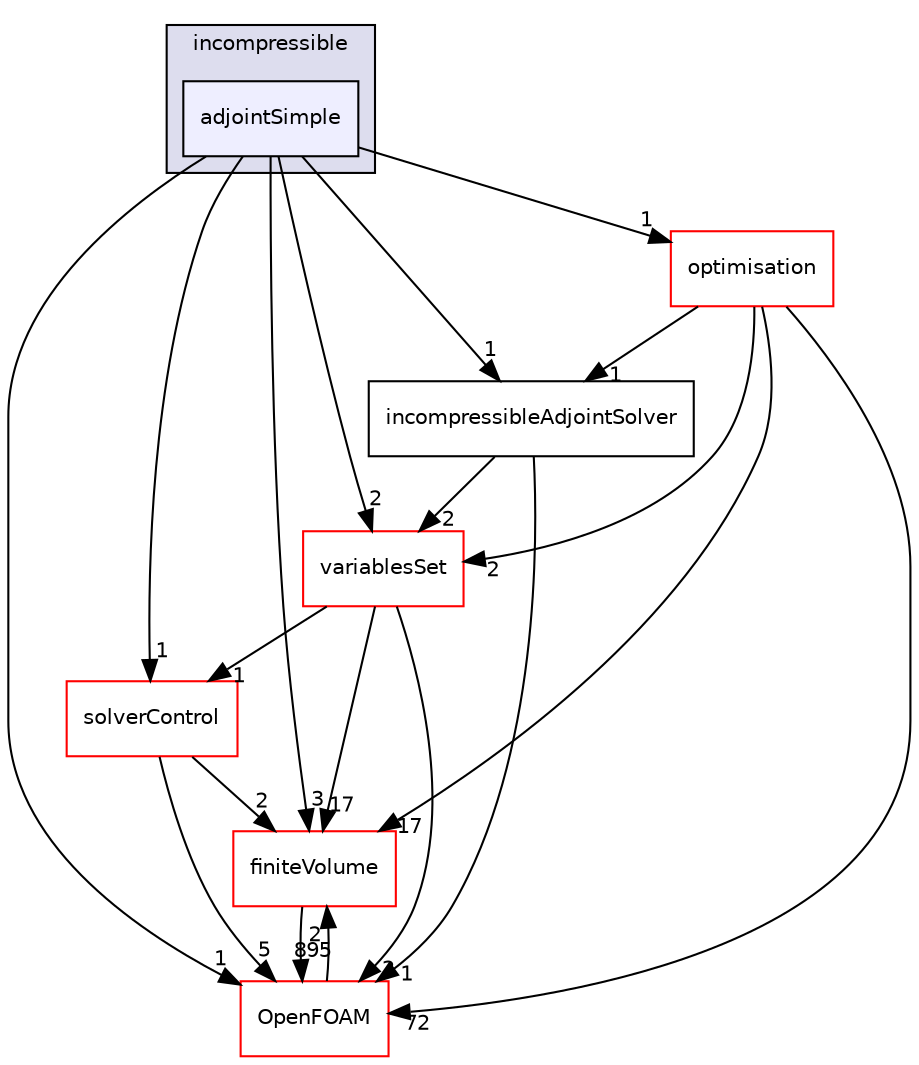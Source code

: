 digraph "src/optimisation/adjointOptimisation/adjoint/solvers/adjointSolvers/incompressible/adjointSimple" {
  bgcolor=transparent;
  compound=true
  node [ fontsize="10", fontname="Helvetica"];
  edge [ labelfontsize="10", labelfontname="Helvetica"];
  subgraph clusterdir_b49ff25875ce6c05d657e090e4369d3d {
    graph [ bgcolor="#ddddee", pencolor="black", label="incompressible" fontname="Helvetica", fontsize="10", URL="dir_b49ff25875ce6c05d657e090e4369d3d.html"]
  dir_457081c026da7d1e44adcd48d7c6463a [shape=box, label="adjointSimple", style="filled", fillcolor="#eeeeff", pencolor="black", URL="dir_457081c026da7d1e44adcd48d7c6463a.html"];
  }
  dir_9bd15774b555cf7259a6fa18f99fe99b [shape=box label="finiteVolume" color="red" URL="dir_9bd15774b555cf7259a6fa18f99fe99b.html"];
  dir_4c08a66c3363b1709c4529c1c6cd2d18 [shape=box label="optimisation" color="red" URL="dir_4c08a66c3363b1709c4529c1c6cd2d18.html"];
  dir_54e2bdabc2921f49c73b33c8cf47c961 [shape=box label="solverControl" color="red" URL="dir_54e2bdabc2921f49c73b33c8cf47c961.html"];
  dir_195a59111b2a8c42961aaea2cfc6eba5 [shape=box label="variablesSet" color="red" URL="dir_195a59111b2a8c42961aaea2cfc6eba5.html"];
  dir_f082481859eebd31d0a7c3f9d3d27e24 [shape=box label="incompressibleAdjointSolver" URL="dir_f082481859eebd31d0a7c3f9d3d27e24.html"];
  dir_c5473ff19b20e6ec4dfe5c310b3778a8 [shape=box label="OpenFOAM" color="red" URL="dir_c5473ff19b20e6ec4dfe5c310b3778a8.html"];
  dir_9bd15774b555cf7259a6fa18f99fe99b->dir_c5473ff19b20e6ec4dfe5c310b3778a8 [headlabel="895", labeldistance=1.5 headhref="dir_000814_002151.html"];
  dir_457081c026da7d1e44adcd48d7c6463a->dir_9bd15774b555cf7259a6fa18f99fe99b [headlabel="3", labeldistance=1.5 headhref="dir_002899_000814.html"];
  dir_457081c026da7d1e44adcd48d7c6463a->dir_4c08a66c3363b1709c4529c1c6cd2d18 [headlabel="1", labeldistance=1.5 headhref="dir_002899_002834.html"];
  dir_457081c026da7d1e44adcd48d7c6463a->dir_54e2bdabc2921f49c73b33c8cf47c961 [headlabel="1", labeldistance=1.5 headhref="dir_002899_002909.html"];
  dir_457081c026da7d1e44adcd48d7c6463a->dir_195a59111b2a8c42961aaea2cfc6eba5 [headlabel="2", labeldistance=1.5 headhref="dir_002899_002915.html"];
  dir_457081c026da7d1e44adcd48d7c6463a->dir_f082481859eebd31d0a7c3f9d3d27e24 [headlabel="1", labeldistance=1.5 headhref="dir_002899_002900.html"];
  dir_457081c026da7d1e44adcd48d7c6463a->dir_c5473ff19b20e6ec4dfe5c310b3778a8 [headlabel="1", labeldistance=1.5 headhref="dir_002899_002151.html"];
  dir_4c08a66c3363b1709c4529c1c6cd2d18->dir_9bd15774b555cf7259a6fa18f99fe99b [headlabel="17", labeldistance=1.5 headhref="dir_002834_000814.html"];
  dir_4c08a66c3363b1709c4529c1c6cd2d18->dir_195a59111b2a8c42961aaea2cfc6eba5 [headlabel="2", labeldistance=1.5 headhref="dir_002834_002915.html"];
  dir_4c08a66c3363b1709c4529c1c6cd2d18->dir_f082481859eebd31d0a7c3f9d3d27e24 [headlabel="1", labeldistance=1.5 headhref="dir_002834_002900.html"];
  dir_4c08a66c3363b1709c4529c1c6cd2d18->dir_c5473ff19b20e6ec4dfe5c310b3778a8 [headlabel="72", labeldistance=1.5 headhref="dir_002834_002151.html"];
  dir_54e2bdabc2921f49c73b33c8cf47c961->dir_9bd15774b555cf7259a6fa18f99fe99b [headlabel="2", labeldistance=1.5 headhref="dir_002909_000814.html"];
  dir_54e2bdabc2921f49c73b33c8cf47c961->dir_c5473ff19b20e6ec4dfe5c310b3778a8 [headlabel="5", labeldistance=1.5 headhref="dir_002909_002151.html"];
  dir_195a59111b2a8c42961aaea2cfc6eba5->dir_9bd15774b555cf7259a6fa18f99fe99b [headlabel="17", labeldistance=1.5 headhref="dir_002915_000814.html"];
  dir_195a59111b2a8c42961aaea2cfc6eba5->dir_54e2bdabc2921f49c73b33c8cf47c961 [headlabel="1", labeldistance=1.5 headhref="dir_002915_002909.html"];
  dir_195a59111b2a8c42961aaea2cfc6eba5->dir_c5473ff19b20e6ec4dfe5c310b3778a8 [headlabel="2", labeldistance=1.5 headhref="dir_002915_002151.html"];
  dir_f082481859eebd31d0a7c3f9d3d27e24->dir_195a59111b2a8c42961aaea2cfc6eba5 [headlabel="2", labeldistance=1.5 headhref="dir_002900_002915.html"];
  dir_f082481859eebd31d0a7c3f9d3d27e24->dir_c5473ff19b20e6ec4dfe5c310b3778a8 [headlabel="1", labeldistance=1.5 headhref="dir_002900_002151.html"];
  dir_c5473ff19b20e6ec4dfe5c310b3778a8->dir_9bd15774b555cf7259a6fa18f99fe99b [headlabel="2", labeldistance=1.5 headhref="dir_002151_000814.html"];
}
